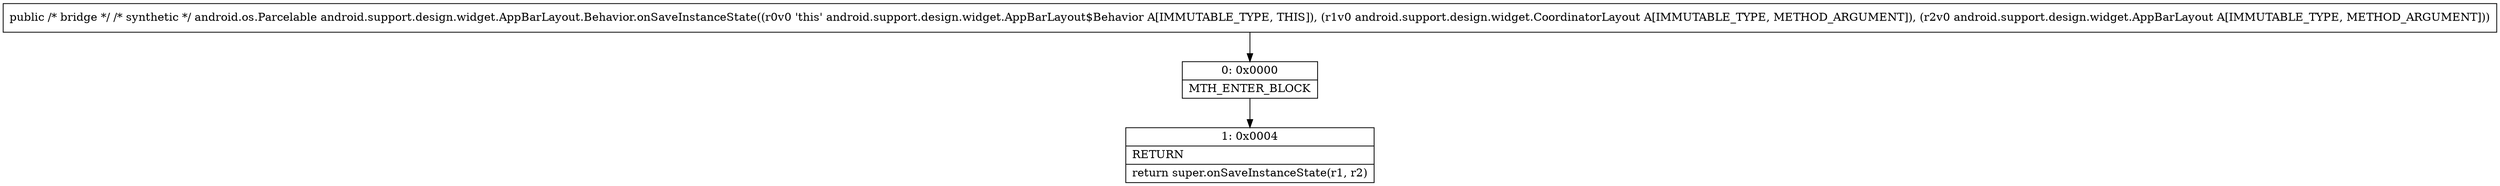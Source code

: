 digraph "CFG forandroid.support.design.widget.AppBarLayout.Behavior.onSaveInstanceState(Landroid\/support\/design\/widget\/CoordinatorLayout;Landroid\/support\/design\/widget\/AppBarLayout;)Landroid\/os\/Parcelable;" {
Node_0 [shape=record,label="{0\:\ 0x0000|MTH_ENTER_BLOCK\l}"];
Node_1 [shape=record,label="{1\:\ 0x0004|RETURN\l|return super.onSaveInstanceState(r1, r2)\l}"];
MethodNode[shape=record,label="{public \/* bridge *\/ \/* synthetic *\/ android.os.Parcelable android.support.design.widget.AppBarLayout.Behavior.onSaveInstanceState((r0v0 'this' android.support.design.widget.AppBarLayout$Behavior A[IMMUTABLE_TYPE, THIS]), (r1v0 android.support.design.widget.CoordinatorLayout A[IMMUTABLE_TYPE, METHOD_ARGUMENT]), (r2v0 android.support.design.widget.AppBarLayout A[IMMUTABLE_TYPE, METHOD_ARGUMENT])) }"];
MethodNode -> Node_0;
Node_0 -> Node_1;
}

